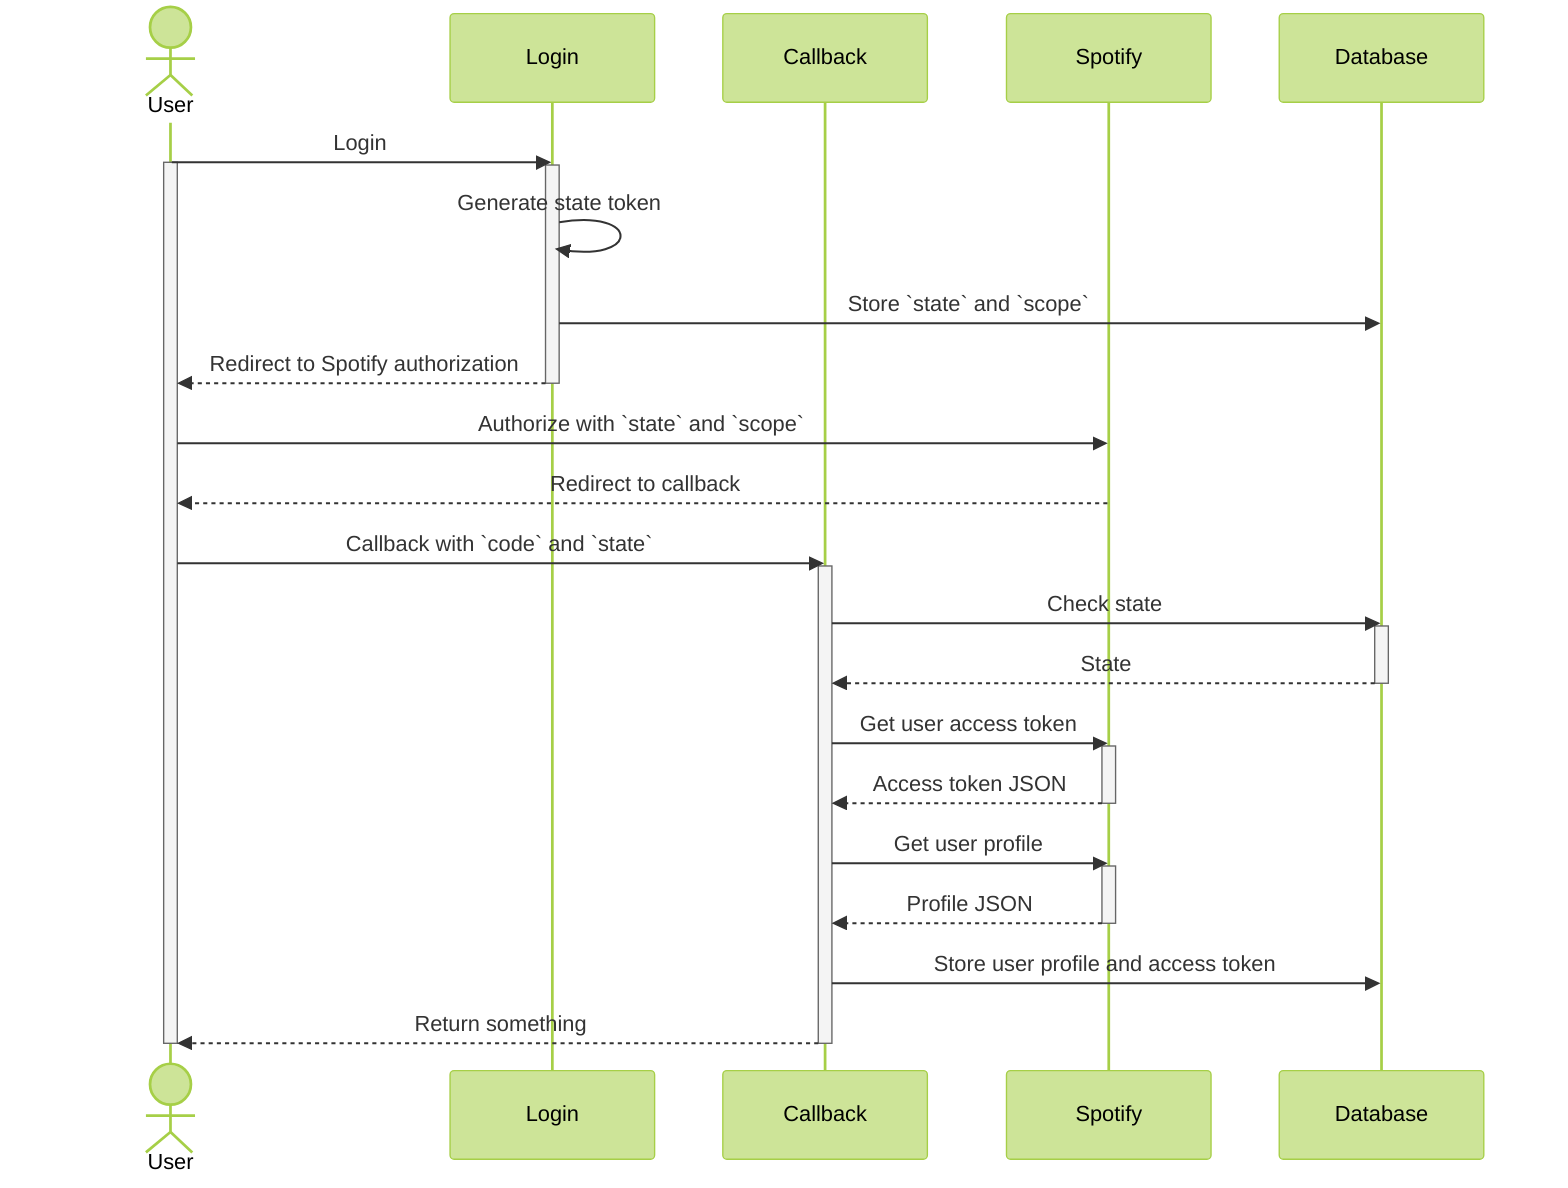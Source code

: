%%{init:{"theme": "forest"}}%%
sequenceDiagram
    actor user as User
    participant login as Login
    participant frontend as Callback
    participant spotify as Spotify
    participant database as Database

    user->>login: Login
    activate user
    activate login
    login->>login: Generate state token
    login->>database: Store `state` and `scope`
    login-->>user: Redirect to Spotify authorization
    deactivate login
    user->>spotify: Authorize with `state` and `scope`
    spotify-->>user: Redirect to callback
    user->>frontend: Callback with `code` and `state`
    activate frontend
    frontend->>database: Check state
    activate database
    database-->>frontend: State
    deactivate database

    frontend->>spotify: Get user access token
    activate spotify
    spotify-->>frontend: Access token JSON
    deactivate spotify
    frontend->>spotify: Get user profile
    activate spotify
    spotify-->>frontend: Profile JSON
    deactivate spotify
    frontend->>database: Store user profile and access token
    frontend-->>user: Return something
    deactivate user
    deactivate frontend